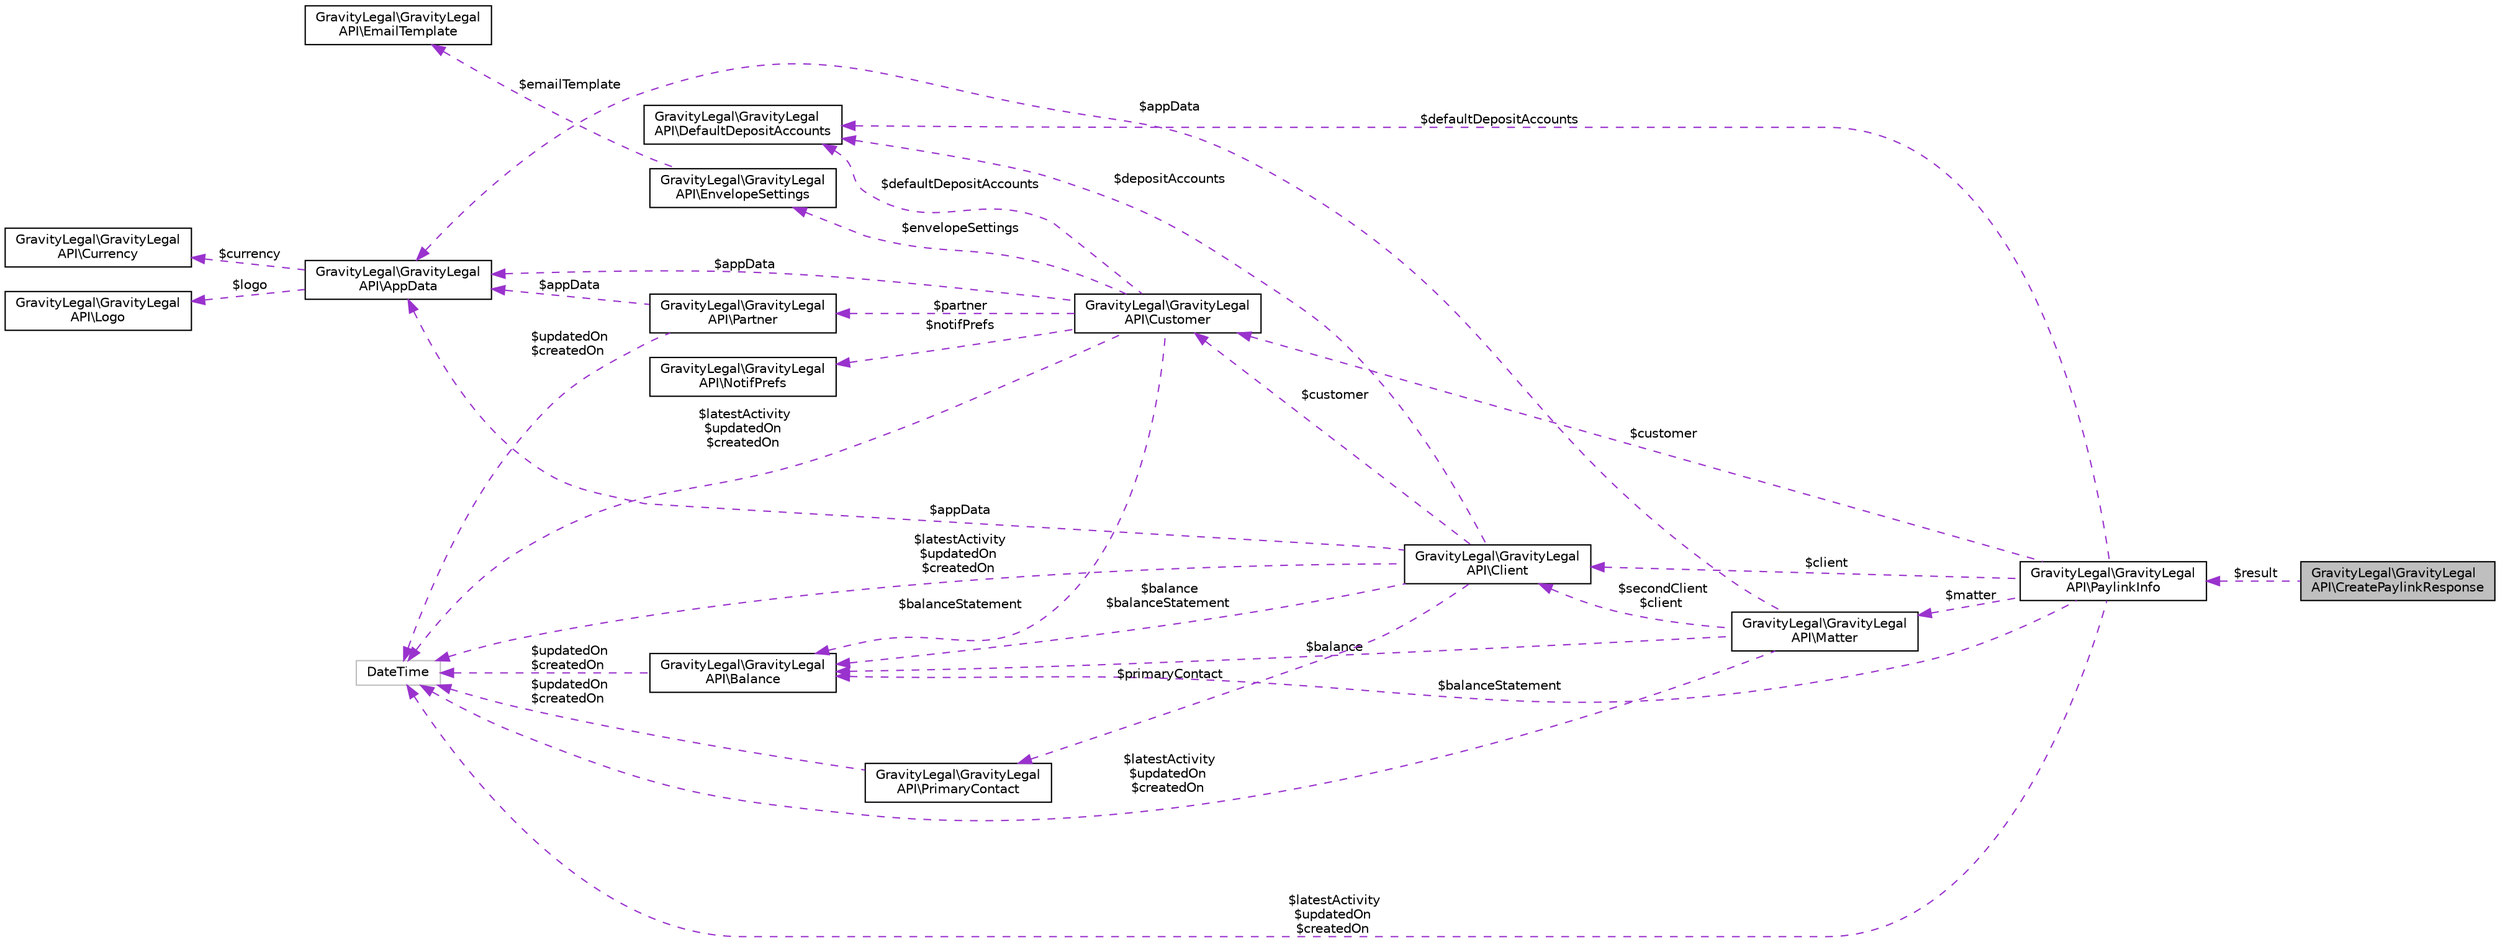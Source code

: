 digraph "GravityLegal\GravityLegalAPI\CreatePaylinkResponse"
{
 // LATEX_PDF_SIZE
  edge [fontname="Helvetica",fontsize="10",labelfontname="Helvetica",labelfontsize="10"];
  node [fontname="Helvetica",fontsize="10",shape=record];
  rankdir="LR";
  Node1 [label="GravityLegal\\GravityLegal\lAPI\\CreatePaylinkResponse",height=0.2,width=0.4,color="black", fillcolor="grey75", style="filled", fontcolor="black",tooltip=" "];
  Node2 -> Node1 [dir="back",color="darkorchid3",fontsize="10",style="dashed",label=" $result" ];
  Node2 [label="GravityLegal\\GravityLegal\lAPI\\PaylinkInfo",height=0.2,width=0.4,color="black", fillcolor="white", style="filled",URL="$classGravityLegal_1_1GravityLegalAPI_1_1PaylinkInfo.html",tooltip=" "];
  Node3 -> Node2 [dir="back",color="darkorchid3",fontsize="10",style="dashed",label=" $defaultDepositAccounts" ];
  Node3 [label="GravityLegal\\GravityLegal\lAPI\\DefaultDepositAccounts",height=0.2,width=0.4,color="black", fillcolor="white", style="filled",URL="$classGravityLegal_1_1GravityLegalAPI_1_1DefaultDepositAccounts.html",tooltip=" "];
  Node4 -> Node2 [dir="back",color="darkorchid3",fontsize="10",style="dashed",label=" $matter" ];
  Node4 [label="GravityLegal\\GravityLegal\lAPI\\Matter",height=0.2,width=0.4,color="black", fillcolor="white", style="filled",URL="$classGravityLegal_1_1GravityLegalAPI_1_1Matter.html",tooltip=" "];
  Node5 -> Node4 [dir="back",color="darkorchid3",fontsize="10",style="dashed",label=" $latestActivity\n$updatedOn\n$createdOn" ];
  Node5 [label="DateTime",height=0.2,width=0.4,color="grey75", fillcolor="white", style="filled",tooltip=" "];
  Node6 -> Node4 [dir="back",color="darkorchid3",fontsize="10",style="dashed",label=" $balance" ];
  Node6 [label="GravityLegal\\GravityLegal\lAPI\\Balance",height=0.2,width=0.4,color="black", fillcolor="white", style="filled",URL="$classGravityLegal_1_1GravityLegalAPI_1_1Balance.html",tooltip=" "];
  Node5 -> Node6 [dir="back",color="darkorchid3",fontsize="10",style="dashed",label=" $updatedOn\n$createdOn" ];
  Node7 -> Node4 [dir="back",color="darkorchid3",fontsize="10",style="dashed",label=" $appData" ];
  Node7 [label="GravityLegal\\GravityLegal\lAPI\\AppData",height=0.2,width=0.4,color="black", fillcolor="white", style="filled",URL="$classGravityLegal_1_1GravityLegalAPI_1_1AppData.html",tooltip=" "];
  Node8 -> Node7 [dir="back",color="darkorchid3",fontsize="10",style="dashed",label=" $currency" ];
  Node8 [label="GravityLegal\\GravityLegal\lAPI\\Currency",height=0.2,width=0.4,color="black", fillcolor="white", style="filled",URL="$classGravityLegal_1_1GravityLegalAPI_1_1Currency.html",tooltip=" "];
  Node9 -> Node7 [dir="back",color="darkorchid3",fontsize="10",style="dashed",label=" $logo" ];
  Node9 [label="GravityLegal\\GravityLegal\lAPI\\Logo",height=0.2,width=0.4,color="black", fillcolor="white", style="filled",URL="$classGravityLegal_1_1GravityLegalAPI_1_1Logo.html",tooltip=" "];
  Node10 -> Node4 [dir="back",color="darkorchid3",fontsize="10",style="dashed",label=" $secondClient\n$client" ];
  Node10 [label="GravityLegal\\GravityLegal\lAPI\\Client",height=0.2,width=0.4,color="black", fillcolor="white", style="filled",URL="$classGravityLegal_1_1GravityLegalAPI_1_1Client.html",tooltip=" "];
  Node11 -> Node10 [dir="back",color="darkorchid3",fontsize="10",style="dashed",label=" $primaryContact" ];
  Node11 [label="GravityLegal\\GravityLegal\lAPI\\PrimaryContact",height=0.2,width=0.4,color="black", fillcolor="white", style="filled",URL="$classGravityLegal_1_1GravityLegalAPI_1_1PrimaryContact.html",tooltip=" "];
  Node5 -> Node11 [dir="back",color="darkorchid3",fontsize="10",style="dashed",label=" $updatedOn\n$createdOn" ];
  Node3 -> Node10 [dir="back",color="darkorchid3",fontsize="10",style="dashed",label=" $depositAccounts" ];
  Node5 -> Node10 [dir="back",color="darkorchid3",fontsize="10",style="dashed",label=" $latestActivity\n$updatedOn\n$createdOn" ];
  Node6 -> Node10 [dir="back",color="darkorchid3",fontsize="10",style="dashed",label=" $balance\n$balanceStatement" ];
  Node7 -> Node10 [dir="back",color="darkorchid3",fontsize="10",style="dashed",label=" $appData" ];
  Node12 -> Node10 [dir="back",color="darkorchid3",fontsize="10",style="dashed",label=" $customer" ];
  Node12 [label="GravityLegal\\GravityLegal\lAPI\\Customer",height=0.2,width=0.4,color="black", fillcolor="white", style="filled",URL="$classGravityLegal_1_1GravityLegalAPI_1_1Customer.html",tooltip=" "];
  Node3 -> Node12 [dir="back",color="darkorchid3",fontsize="10",style="dashed",label=" $defaultDepositAccounts" ];
  Node13 -> Node12 [dir="back",color="darkorchid3",fontsize="10",style="dashed",label=" $notifPrefs" ];
  Node13 [label="GravityLegal\\GravityLegal\lAPI\\NotifPrefs",height=0.2,width=0.4,color="black", fillcolor="white", style="filled",URL="$classGravityLegal_1_1GravityLegalAPI_1_1NotifPrefs.html",tooltip=" "];
  Node5 -> Node12 [dir="back",color="darkorchid3",fontsize="10",style="dashed",label=" $latestActivity\n$updatedOn\n$createdOn" ];
  Node14 -> Node12 [dir="back",color="darkorchid3",fontsize="10",style="dashed",label=" $envelopeSettings" ];
  Node14 [label="GravityLegal\\GravityLegal\lAPI\\EnvelopeSettings",height=0.2,width=0.4,color="black", fillcolor="white", style="filled",URL="$classGravityLegal_1_1GravityLegalAPI_1_1EnvelopeSettings.html",tooltip=" "];
  Node15 -> Node14 [dir="back",color="darkorchid3",fontsize="10",style="dashed",label=" $emailTemplate" ];
  Node15 [label="GravityLegal\\GravityLegal\lAPI\\EmailTemplate",height=0.2,width=0.4,color="black", fillcolor="white", style="filled",URL="$classGravityLegal_1_1GravityLegalAPI_1_1EmailTemplate.html",tooltip=" "];
  Node6 -> Node12 [dir="back",color="darkorchid3",fontsize="10",style="dashed",label=" $balanceStatement" ];
  Node7 -> Node12 [dir="back",color="darkorchid3",fontsize="10",style="dashed",label=" $appData" ];
  Node16 -> Node12 [dir="back",color="darkorchid3",fontsize="10",style="dashed",label=" $partner" ];
  Node16 [label="GravityLegal\\GravityLegal\lAPI\\Partner",height=0.2,width=0.4,color="black", fillcolor="white", style="filled",URL="$classGravityLegal_1_1GravityLegalAPI_1_1Partner.html",tooltip=" "];
  Node5 -> Node16 [dir="back",color="darkorchid3",fontsize="10",style="dashed",label=" $updatedOn\n$createdOn" ];
  Node7 -> Node16 [dir="back",color="darkorchid3",fontsize="10",style="dashed",label=" $appData" ];
  Node5 -> Node2 [dir="back",color="darkorchid3",fontsize="10",style="dashed",label=" $latestActivity\n$updatedOn\n$createdOn" ];
  Node6 -> Node2 [dir="back",color="darkorchid3",fontsize="10",style="dashed",label=" $balanceStatement" ];
  Node12 -> Node2 [dir="back",color="darkorchid3",fontsize="10",style="dashed",label=" $customer" ];
  Node10 -> Node2 [dir="back",color="darkorchid3",fontsize="10",style="dashed",label=" $client" ];
}
